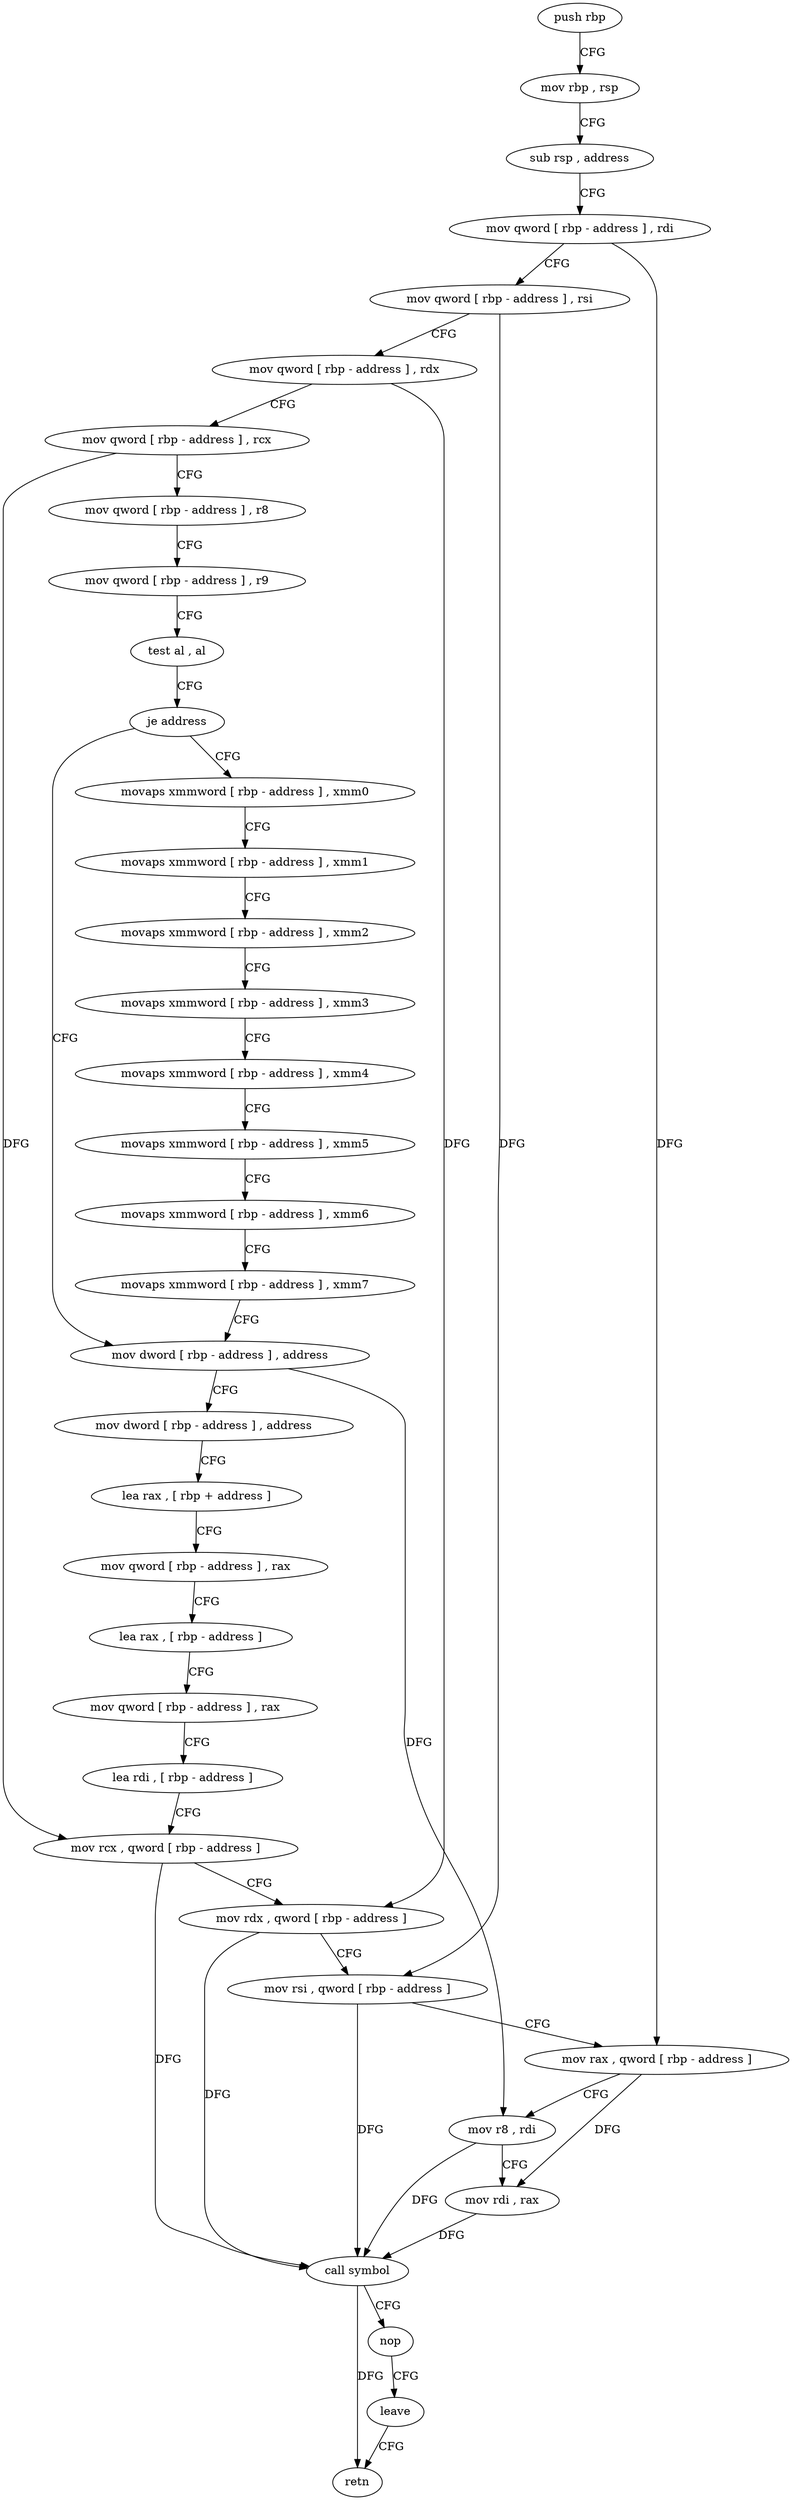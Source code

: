 digraph "func" {
"4461118" [label = "push rbp" ]
"4461119" [label = "mov rbp , rsp" ]
"4461122" [label = "sub rsp , address" ]
"4461129" [label = "mov qword [ rbp - address ] , rdi" ]
"4461136" [label = "mov qword [ rbp - address ] , rsi" ]
"4461143" [label = "mov qword [ rbp - address ] , rdx" ]
"4461150" [label = "mov qword [ rbp - address ] , rcx" ]
"4461157" [label = "mov qword [ rbp - address ] , r8" ]
"4461164" [label = "mov qword [ rbp - address ] , r9" ]
"4461171" [label = "test al , al" ]
"4461173" [label = "je address" ]
"4461207" [label = "mov dword [ rbp - address ] , address" ]
"4461175" [label = "movaps xmmword [ rbp - address ] , xmm0" ]
"4461217" [label = "mov dword [ rbp - address ] , address" ]
"4461227" [label = "lea rax , [ rbp + address ]" ]
"4461231" [label = "mov qword [ rbp - address ] , rax" ]
"4461238" [label = "lea rax , [ rbp - address ]" ]
"4461245" [label = "mov qword [ rbp - address ] , rax" ]
"4461252" [label = "lea rdi , [ rbp - address ]" ]
"4461259" [label = "mov rcx , qword [ rbp - address ]" ]
"4461266" [label = "mov rdx , qword [ rbp - address ]" ]
"4461273" [label = "mov rsi , qword [ rbp - address ]" ]
"4461280" [label = "mov rax , qword [ rbp - address ]" ]
"4461287" [label = "mov r8 , rdi" ]
"4461290" [label = "mov rdi , rax" ]
"4461293" [label = "call symbol" ]
"4461298" [label = "nop" ]
"4461299" [label = "leave" ]
"4461300" [label = "retn" ]
"4461179" [label = "movaps xmmword [ rbp - address ] , xmm1" ]
"4461183" [label = "movaps xmmword [ rbp - address ] , xmm2" ]
"4461187" [label = "movaps xmmword [ rbp - address ] , xmm3" ]
"4461191" [label = "movaps xmmword [ rbp - address ] , xmm4" ]
"4461195" [label = "movaps xmmword [ rbp - address ] , xmm5" ]
"4461199" [label = "movaps xmmword [ rbp - address ] , xmm6" ]
"4461203" [label = "movaps xmmword [ rbp - address ] , xmm7" ]
"4461118" -> "4461119" [ label = "CFG" ]
"4461119" -> "4461122" [ label = "CFG" ]
"4461122" -> "4461129" [ label = "CFG" ]
"4461129" -> "4461136" [ label = "CFG" ]
"4461129" -> "4461280" [ label = "DFG" ]
"4461136" -> "4461143" [ label = "CFG" ]
"4461136" -> "4461273" [ label = "DFG" ]
"4461143" -> "4461150" [ label = "CFG" ]
"4461143" -> "4461266" [ label = "DFG" ]
"4461150" -> "4461157" [ label = "CFG" ]
"4461150" -> "4461259" [ label = "DFG" ]
"4461157" -> "4461164" [ label = "CFG" ]
"4461164" -> "4461171" [ label = "CFG" ]
"4461171" -> "4461173" [ label = "CFG" ]
"4461173" -> "4461207" [ label = "CFG" ]
"4461173" -> "4461175" [ label = "CFG" ]
"4461207" -> "4461217" [ label = "CFG" ]
"4461207" -> "4461287" [ label = "DFG" ]
"4461175" -> "4461179" [ label = "CFG" ]
"4461217" -> "4461227" [ label = "CFG" ]
"4461227" -> "4461231" [ label = "CFG" ]
"4461231" -> "4461238" [ label = "CFG" ]
"4461238" -> "4461245" [ label = "CFG" ]
"4461245" -> "4461252" [ label = "CFG" ]
"4461252" -> "4461259" [ label = "CFG" ]
"4461259" -> "4461266" [ label = "CFG" ]
"4461259" -> "4461293" [ label = "DFG" ]
"4461266" -> "4461273" [ label = "CFG" ]
"4461266" -> "4461293" [ label = "DFG" ]
"4461273" -> "4461280" [ label = "CFG" ]
"4461273" -> "4461293" [ label = "DFG" ]
"4461280" -> "4461287" [ label = "CFG" ]
"4461280" -> "4461290" [ label = "DFG" ]
"4461287" -> "4461290" [ label = "CFG" ]
"4461287" -> "4461293" [ label = "DFG" ]
"4461290" -> "4461293" [ label = "DFG" ]
"4461293" -> "4461298" [ label = "CFG" ]
"4461293" -> "4461300" [ label = "DFG" ]
"4461298" -> "4461299" [ label = "CFG" ]
"4461299" -> "4461300" [ label = "CFG" ]
"4461179" -> "4461183" [ label = "CFG" ]
"4461183" -> "4461187" [ label = "CFG" ]
"4461187" -> "4461191" [ label = "CFG" ]
"4461191" -> "4461195" [ label = "CFG" ]
"4461195" -> "4461199" [ label = "CFG" ]
"4461199" -> "4461203" [ label = "CFG" ]
"4461203" -> "4461207" [ label = "CFG" ]
}
